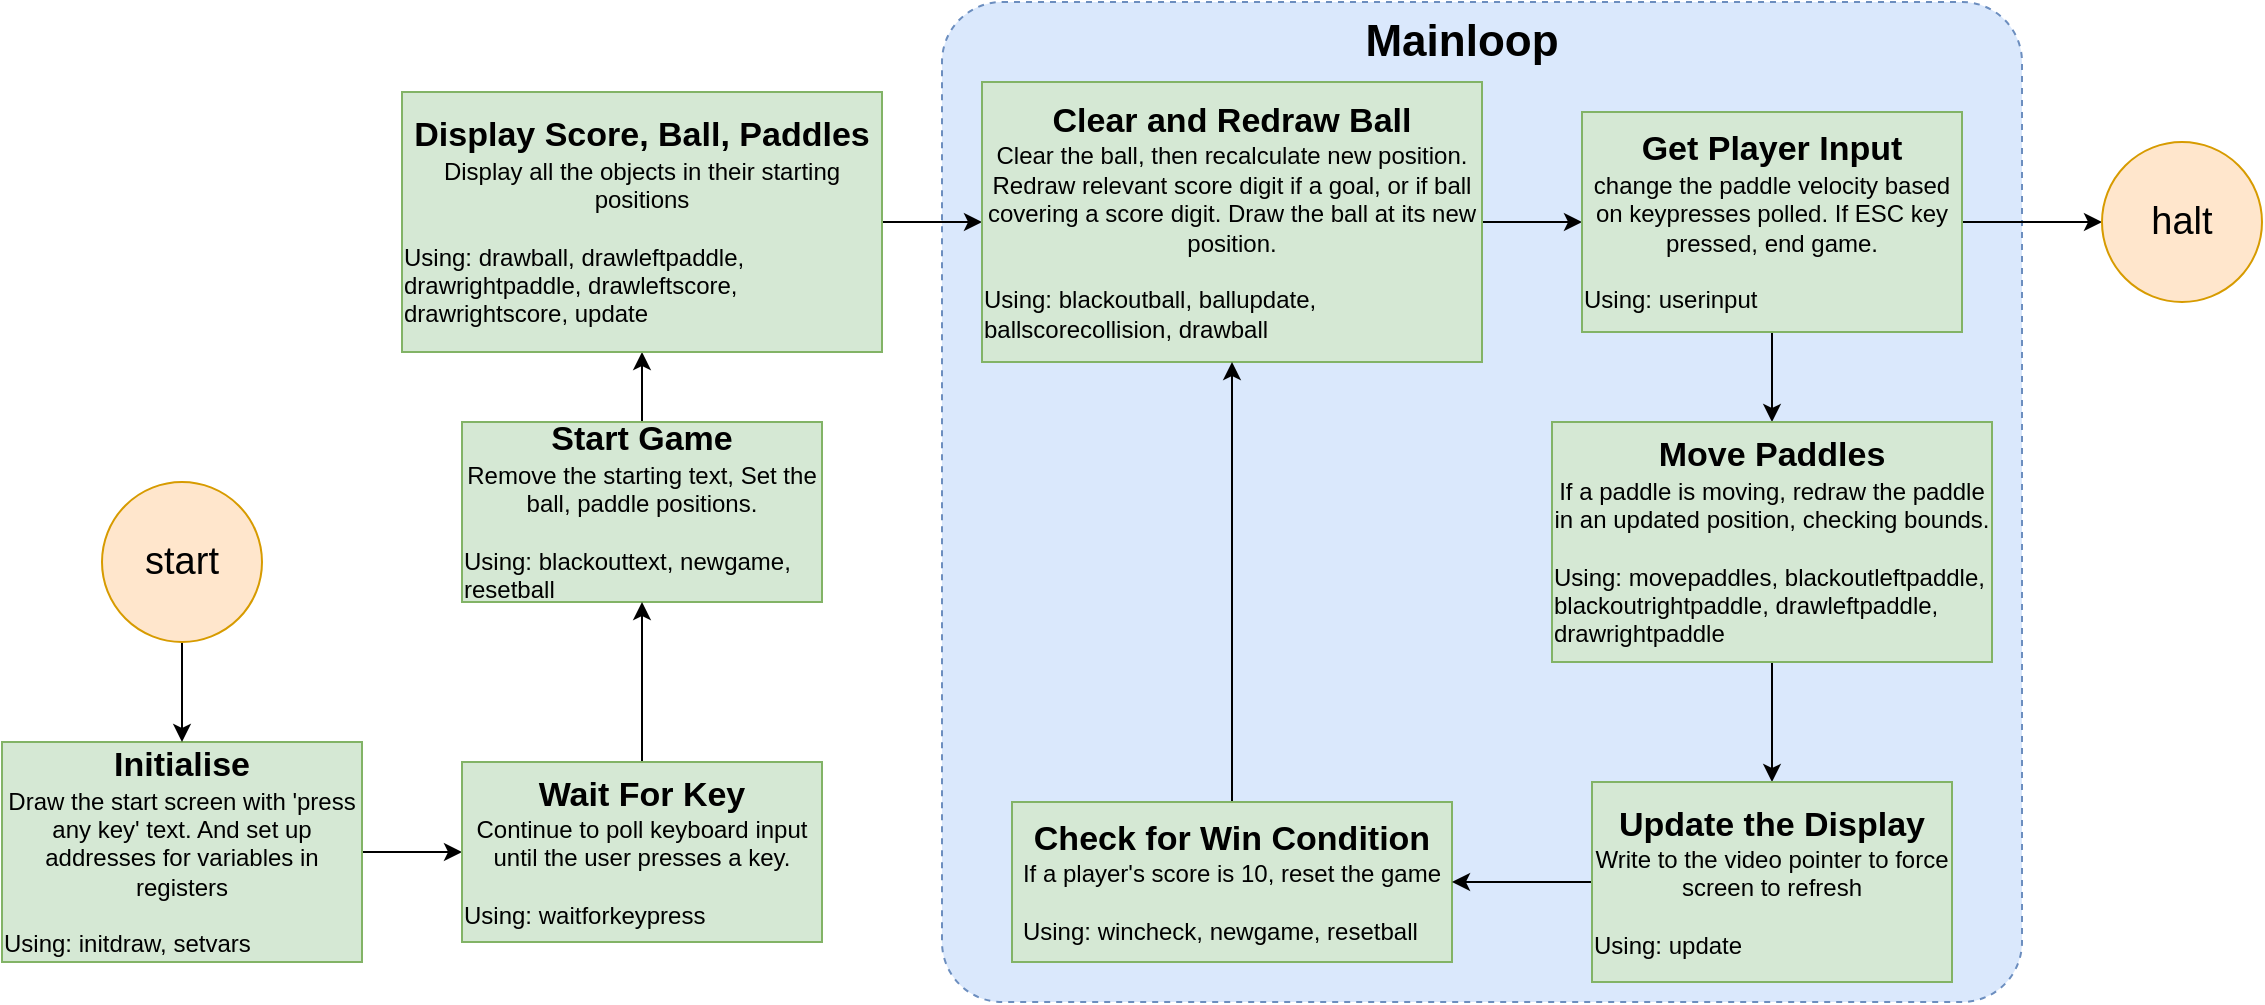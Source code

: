 <mxfile version="13.9.9" type="device"><diagram id="MVee0yPE1-zxUX4voAqF" name="Page-1"><mxGraphModel dx="1765" dy="1136" grid="1" gridSize="10" guides="1" tooltips="1" connect="1" arrows="1" fold="1" page="1" pageScale="1" pageWidth="850" pageHeight="1100" math="0" shadow="0"><root><mxCell id="0"/><mxCell id="1" parent="0"/><mxCell id="CPaSw0S5FuchD1kMybWc-24" value="" style="rounded=1;whiteSpace=wrap;html=1;arcSize=6;dashed=1;fillColor=#dae8fc;strokeColor=#6c8ebf;" vertex="1" parent="1"><mxGeometry x="470" width="540" height="500" as="geometry"/></mxCell><mxCell id="CPaSw0S5FuchD1kMybWc-32" style="edgeStyle=orthogonalEdgeStyle;rounded=0;orthogonalLoop=1;jettySize=auto;html=1;exitX=1;exitY=0.5;exitDx=0;exitDy=0;entryX=0;entryY=0.5;entryDx=0;entryDy=0;" edge="1" parent="1" source="CPaSw0S5FuchD1kMybWc-1" target="CPaSw0S5FuchD1kMybWc-31"><mxGeometry relative="1" as="geometry"/></mxCell><mxCell id="CPaSw0S5FuchD1kMybWc-1" value="&lt;span style=&quot;font-size: 17px&quot;&gt;&lt;b&gt;Initialise&lt;/b&gt;&lt;/span&gt;&lt;br&gt;Draw the start screen with 'press any key' text. And set up addresses for variables in registers&lt;br&gt;&lt;br&gt;&lt;div style=&quot;text-align: left&quot;&gt;&lt;span&gt;Using:&amp;nbsp;&lt;/span&gt;&lt;span&gt;initdraw, setvars&lt;/span&gt;&lt;/div&gt;" style="rounded=0;whiteSpace=wrap;html=1;fillColor=#d5e8d4;strokeColor=#82b366;" vertex="1" parent="1"><mxGeometry y="370" width="180" height="110" as="geometry"/></mxCell><mxCell id="CPaSw0S5FuchD1kMybWc-34" style="edgeStyle=orthogonalEdgeStyle;rounded=0;orthogonalLoop=1;jettySize=auto;html=1;exitX=0.5;exitY=0;exitDx=0;exitDy=0;entryX=0.5;entryY=1;entryDx=0;entryDy=0;" edge="1" parent="1" source="CPaSw0S5FuchD1kMybWc-7" target="CPaSw0S5FuchD1kMybWc-30"><mxGeometry relative="1" as="geometry"/></mxCell><mxCell id="CPaSw0S5FuchD1kMybWc-7" value="&lt;span style=&quot;font-size: 17px&quot;&gt;&lt;b&gt;Start Game&lt;/b&gt;&lt;/span&gt;&lt;br&gt;Remove the starting text, Set the ball, paddle positions.&lt;br&gt;&lt;br&gt;&lt;div style=&quot;text-align: left&quot;&gt;&lt;span&gt;Using: blackouttext, newgame, resetball&lt;/span&gt;&lt;/div&gt;" style="rounded=0;whiteSpace=wrap;html=1;fillColor=#d5e8d4;strokeColor=#82b366;" vertex="1" parent="1"><mxGeometry x="230" y="210" width="180" height="90" as="geometry"/></mxCell><mxCell id="CPaSw0S5FuchD1kMybWc-14" style="edgeStyle=orthogonalEdgeStyle;rounded=0;orthogonalLoop=1;jettySize=auto;html=1;exitX=1;exitY=0.5;exitDx=0;exitDy=0;entryX=0;entryY=0.5;entryDx=0;entryDy=0;" edge="1" parent="1" source="CPaSw0S5FuchD1kMybWc-8" target="CPaSw0S5FuchD1kMybWc-9"><mxGeometry relative="1" as="geometry"/></mxCell><mxCell id="CPaSw0S5FuchD1kMybWc-8" value="&lt;span style=&quot;font-size: 17px&quot;&gt;&lt;b&gt;Display Score, Ball, Paddles&lt;/b&gt;&lt;/span&gt;&lt;br&gt;Display all the objects in their starting positions&lt;br&gt;&lt;br&gt;&lt;div style=&quot;text-align: left&quot;&gt;&lt;span&gt;Using: drawball, drawleftpaddle, drawrightpaddle, drawleftscore, drawrightscore, update&lt;/span&gt;&lt;/div&gt;" style="rounded=0;whiteSpace=wrap;html=1;" vertex="1" parent="1"><mxGeometry x="200" y="45" width="240" height="130" as="geometry"/></mxCell><mxCell id="CPaSw0S5FuchD1kMybWc-15" style="edgeStyle=orthogonalEdgeStyle;rounded=0;orthogonalLoop=1;jettySize=auto;html=1;exitX=1;exitY=0.5;exitDx=0;exitDy=0;entryX=0;entryY=0.5;entryDx=0;entryDy=0;" edge="1" parent="1" source="CPaSw0S5FuchD1kMybWc-9" target="CPaSw0S5FuchD1kMybWc-10"><mxGeometry relative="1" as="geometry"/></mxCell><mxCell id="CPaSw0S5FuchD1kMybWc-9" value="&lt;span style=&quot;font-size: 17px&quot;&gt;&lt;b&gt;Clear and Redraw Ball&lt;/b&gt;&lt;/span&gt;&lt;br&gt;Clear the ball, then recalculate new position. Redraw relevant score digit if a goal, or if ball covering a score digit. Draw the ball at its new position.&lt;br&gt;&lt;br&gt;&lt;div style=&quot;text-align: left&quot;&gt;&lt;span&gt;Using: blackoutball, ballupdate, ballscorecollision, drawball&lt;/span&gt;&lt;/div&gt;" style="rounded=0;whiteSpace=wrap;html=1;fillColor=#d5e8d4;strokeColor=#82b366;" vertex="1" parent="1"><mxGeometry x="490" y="40" width="250" height="140" as="geometry"/></mxCell><mxCell id="CPaSw0S5FuchD1kMybWc-16" style="edgeStyle=orthogonalEdgeStyle;rounded=0;orthogonalLoop=1;jettySize=auto;html=1;exitX=0.5;exitY=1;exitDx=0;exitDy=0;entryX=0.5;entryY=0;entryDx=0;entryDy=0;" edge="1" parent="1" source="CPaSw0S5FuchD1kMybWc-10" target="CPaSw0S5FuchD1kMybWc-11"><mxGeometry relative="1" as="geometry"/></mxCell><mxCell id="CPaSw0S5FuchD1kMybWc-29" style="edgeStyle=orthogonalEdgeStyle;rounded=0;orthogonalLoop=1;jettySize=auto;html=1;exitX=1;exitY=0.5;exitDx=0;exitDy=0;entryX=0;entryY=0.5;entryDx=0;entryDy=0;" edge="1" parent="1" source="CPaSw0S5FuchD1kMybWc-10" target="CPaSw0S5FuchD1kMybWc-28"><mxGeometry relative="1" as="geometry"/></mxCell><mxCell id="CPaSw0S5FuchD1kMybWc-10" value="&lt;span style=&quot;font-size: 17px&quot;&gt;&lt;b&gt;Get Player Input&lt;/b&gt;&lt;/span&gt;&lt;br&gt;change the paddle velocity based on keypresses polled. If ESC key pressed, end game.&lt;br&gt;&lt;br&gt;&lt;div style=&quot;text-align: left&quot;&gt;Using: userinput&lt;/div&gt;" style="rounded=0;whiteSpace=wrap;html=1;fillColor=#d5e8d4;strokeColor=#82b366;" vertex="1" parent="1"><mxGeometry x="790" y="55" width="190" height="110" as="geometry"/></mxCell><mxCell id="CPaSw0S5FuchD1kMybWc-17" style="edgeStyle=orthogonalEdgeStyle;rounded=0;orthogonalLoop=1;jettySize=auto;html=1;exitX=0.5;exitY=1;exitDx=0;exitDy=0;entryX=0.5;entryY=0;entryDx=0;entryDy=0;" edge="1" parent="1" source="CPaSw0S5FuchD1kMybWc-11" target="CPaSw0S5FuchD1kMybWc-13"><mxGeometry relative="1" as="geometry"/></mxCell><mxCell id="CPaSw0S5FuchD1kMybWc-11" value="&lt;span style=&quot;font-size: 17px&quot;&gt;&lt;b&gt;Move Paddles&lt;/b&gt;&lt;/span&gt;&lt;br&gt;If a paddle is moving, redraw the paddle in an updated position, checking bounds.&lt;br&gt;&lt;br&gt;&lt;div style=&quot;text-align: left&quot;&gt;Using: movepaddles, blackoutleftpaddle, blackoutrightpaddle, drawleftpaddle, drawrightpaddle&lt;/div&gt;" style="rounded=0;whiteSpace=wrap;html=1;fillColor=#d5e8d4;strokeColor=#82b366;" vertex="1" parent="1"><mxGeometry x="775" y="210" width="220" height="120" as="geometry"/></mxCell><mxCell id="CPaSw0S5FuchD1kMybWc-20" style="edgeStyle=orthogonalEdgeStyle;rounded=0;orthogonalLoop=1;jettySize=auto;html=1;exitX=0.5;exitY=0;exitDx=0;exitDy=0;entryX=0.5;entryY=1;entryDx=0;entryDy=0;" edge="1" parent="1" source="CPaSw0S5FuchD1kMybWc-12" target="CPaSw0S5FuchD1kMybWc-9"><mxGeometry relative="1" as="geometry"/></mxCell><mxCell id="CPaSw0S5FuchD1kMybWc-12" value="&lt;span style=&quot;font-size: 17px&quot;&gt;&lt;b&gt;Check for Win Condition&lt;/b&gt;&lt;/span&gt;&lt;br&gt;If a player's score is 10, reset the game&lt;br&gt;&lt;br&gt;&lt;div style=&quot;text-align: left&quot;&gt;Using: wincheck, newgame, resetball&lt;/div&gt;" style="rounded=0;whiteSpace=wrap;html=1;fillColor=#d5e8d4;strokeColor=#82b366;" vertex="1" parent="1"><mxGeometry x="505" y="400" width="220" height="80" as="geometry"/></mxCell><mxCell id="CPaSw0S5FuchD1kMybWc-18" style="edgeStyle=orthogonalEdgeStyle;rounded=0;orthogonalLoop=1;jettySize=auto;html=1;exitX=0;exitY=0.5;exitDx=0;exitDy=0;entryX=1;entryY=0.5;entryDx=0;entryDy=0;" edge="1" parent="1" source="CPaSw0S5FuchD1kMybWc-13" target="CPaSw0S5FuchD1kMybWc-12"><mxGeometry relative="1" as="geometry"/></mxCell><mxCell id="CPaSw0S5FuchD1kMybWc-13" value="&lt;span style=&quot;font-size: 17px&quot;&gt;&lt;b&gt;Update the Display&lt;/b&gt;&lt;/span&gt;&lt;br&gt;Write to the video pointer to force screen to refresh&lt;br&gt;&lt;br&gt;&lt;div style=&quot;text-align: left&quot;&gt;Using: update&lt;/div&gt;" style="rounded=0;whiteSpace=wrap;html=1;fillColor=#d5e8d4;strokeColor=#82b366;" vertex="1" parent="1"><mxGeometry x="795" y="390" width="180" height="100" as="geometry"/></mxCell><mxCell id="CPaSw0S5FuchD1kMybWc-25" value="&lt;font style=&quot;font-size: 22px&quot;&gt;&lt;b&gt;Mainloop&lt;/b&gt;&lt;/font&gt;" style="text;html=1;strokeColor=none;fillColor=none;align=center;verticalAlign=middle;whiteSpace=wrap;rounded=0;dashed=1;" vertex="1" parent="1"><mxGeometry x="710" y="10" width="40" height="20" as="geometry"/></mxCell><mxCell id="CPaSw0S5FuchD1kMybWc-27" style="edgeStyle=orthogonalEdgeStyle;rounded=0;orthogonalLoop=1;jettySize=auto;html=1;exitX=0.5;exitY=1;exitDx=0;exitDy=0;entryX=0.5;entryY=0;entryDx=0;entryDy=0;" edge="1" parent="1" source="CPaSw0S5FuchD1kMybWc-26" target="CPaSw0S5FuchD1kMybWc-1"><mxGeometry relative="1" as="geometry"/></mxCell><mxCell id="CPaSw0S5FuchD1kMybWc-26" value="&lt;font style=&quot;font-size: 19px&quot;&gt;start&lt;/font&gt;" style="ellipse;whiteSpace=wrap;html=1;aspect=fixed;fillColor=#ffe6cc;strokeColor=#d79b00;" vertex="1" parent="1"><mxGeometry x="50" y="240" width="80" height="80" as="geometry"/></mxCell><mxCell id="CPaSw0S5FuchD1kMybWc-28" value="&lt;font style=&quot;font-size: 19px&quot;&gt;halt&lt;/font&gt;" style="ellipse;whiteSpace=wrap;html=1;aspect=fixed;fillColor=#ffe6cc;strokeColor=#d79b00;" vertex="1" parent="1"><mxGeometry x="1050" y="70" width="80" height="80" as="geometry"/></mxCell><mxCell id="CPaSw0S5FuchD1kMybWc-30" value="&lt;span style=&quot;font-size: 17px&quot;&gt;&lt;b&gt;Display Score, Ball, Paddles&lt;/b&gt;&lt;/span&gt;&lt;br&gt;Display all the objects in their starting positions&lt;br&gt;&lt;br&gt;&lt;div style=&quot;text-align: left&quot;&gt;&lt;span&gt;Using: drawball, drawleftpaddle, drawrightpaddle, drawleftscore, drawrightscore, update&lt;/span&gt;&lt;/div&gt;" style="rounded=0;whiteSpace=wrap;html=1;fillColor=#d5e8d4;strokeColor=#82b366;" vertex="1" parent="1"><mxGeometry x="200" y="45" width="240" height="130" as="geometry"/></mxCell><mxCell id="CPaSw0S5FuchD1kMybWc-33" style="edgeStyle=orthogonalEdgeStyle;rounded=0;orthogonalLoop=1;jettySize=auto;html=1;exitX=0.5;exitY=0;exitDx=0;exitDy=0;" edge="1" parent="1" source="CPaSw0S5FuchD1kMybWc-31" target="CPaSw0S5FuchD1kMybWc-7"><mxGeometry relative="1" as="geometry"/></mxCell><mxCell id="CPaSw0S5FuchD1kMybWc-31" value="&lt;span style=&quot;font-size: 17px&quot;&gt;&lt;b&gt;Wait For Key&lt;/b&gt;&lt;/span&gt;&lt;br&gt;Continue to poll keyboard input until the user presses a key.&lt;br&gt;&lt;br&gt;&lt;div style=&quot;text-align: left&quot;&gt;&lt;span&gt;Using: waitforkeypress&lt;/span&gt;&lt;/div&gt;" style="rounded=0;whiteSpace=wrap;html=1;fillColor=#d5e8d4;strokeColor=#82b366;" vertex="1" parent="1"><mxGeometry x="230" y="380" width="180" height="90" as="geometry"/></mxCell></root></mxGraphModel></diagram></mxfile>